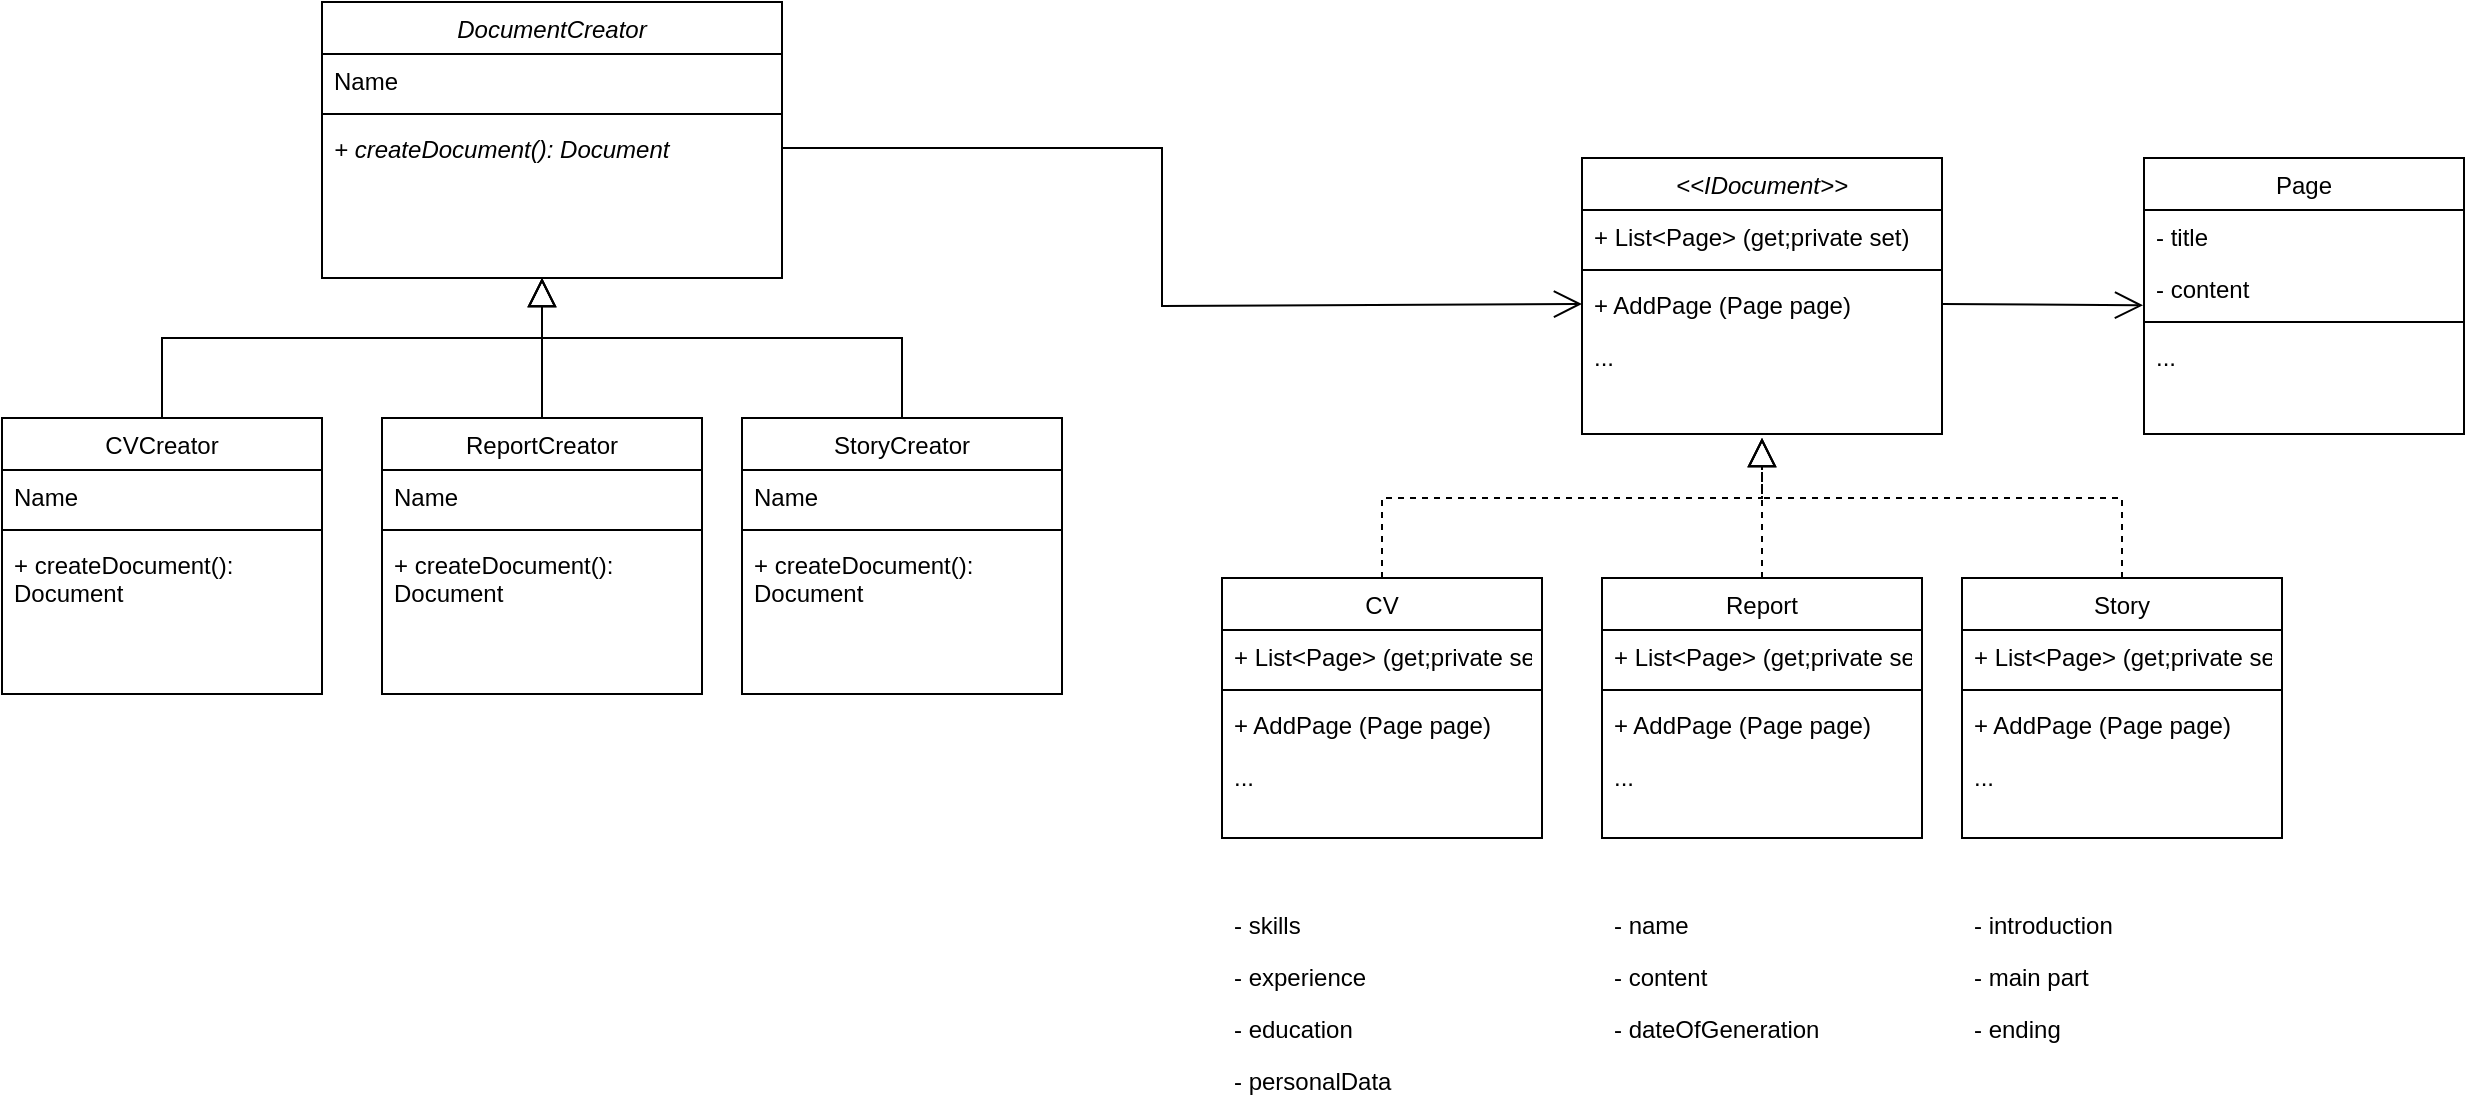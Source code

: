 <mxfile version="12.9.4"><diagram id="C5RBs43oDa-KdzZeNtuy" name="Page-1"><mxGraphModel dx="1449" dy="788" grid="1" gridSize="10" guides="1" tooltips="1" connect="1" arrows="1" fold="1" page="1" pageScale="1" pageWidth="827" pageHeight="1169" math="0" shadow="0"><root><mxCell id="WIyWlLk6GJQsqaUBKTNV-0"/><mxCell id="WIyWlLk6GJQsqaUBKTNV-1" parent="WIyWlLk6GJQsqaUBKTNV-0"/><mxCell id="Hbs39HT5I-zujvkS1xhL-0" value="CV" style="swimlane;fontStyle=0;align=center;verticalAlign=top;childLayout=stackLayout;horizontal=1;startSize=26;horizontalStack=0;resizeParent=1;resizeLast=0;collapsible=1;marginBottom=0;rounded=0;shadow=0;strokeWidth=1;" vertex="1" parent="WIyWlLk6GJQsqaUBKTNV-1"><mxGeometry x="780" y="410" width="160" height="130" as="geometry"><mxRectangle x="230" y="140" width="160" height="26" as="alternateBounds"/></mxGeometry></mxCell><mxCell id="Hbs39HT5I-zujvkS1xhL-79" value="+ List&lt;Page&gt; (get;private set)" style="text;align=left;verticalAlign=top;spacingLeft=4;spacingRight=4;overflow=hidden;rotatable=0;points=[[0,0.5],[1,0.5]];portConstraint=eastwest;" vertex="1" parent="Hbs39HT5I-zujvkS1xhL-0"><mxGeometry y="26" width="160" height="26" as="geometry"/></mxCell><mxCell id="Hbs39HT5I-zujvkS1xhL-4" value="" style="line;html=1;strokeWidth=1;align=left;verticalAlign=middle;spacingTop=-1;spacingLeft=3;spacingRight=3;rotatable=0;labelPosition=right;points=[];portConstraint=eastwest;" vertex="1" parent="Hbs39HT5I-zujvkS1xhL-0"><mxGeometry y="52" width="160" height="8" as="geometry"/></mxCell><mxCell id="Hbs39HT5I-zujvkS1xhL-82" value="+ AddPage (Page page)" style="text;align=left;verticalAlign=top;spacingLeft=4;spacingRight=4;overflow=hidden;rotatable=0;points=[[0,0.5],[1,0.5]];portConstraint=eastwest;" vertex="1" parent="Hbs39HT5I-zujvkS1xhL-0"><mxGeometry y="60" width="160" height="26" as="geometry"/></mxCell><mxCell id="Hbs39HT5I-zujvkS1xhL-5" value="..." style="text;align=left;verticalAlign=top;spacingLeft=4;spacingRight=4;overflow=hidden;rotatable=0;points=[[0,0.5],[1,0.5]];portConstraint=eastwest;" vertex="1" parent="Hbs39HT5I-zujvkS1xhL-0"><mxGeometry y="86" width="160" height="26" as="geometry"/></mxCell><mxCell id="Hbs39HT5I-zujvkS1xhL-6" value="Report" style="swimlane;fontStyle=0;align=center;verticalAlign=top;childLayout=stackLayout;horizontal=1;startSize=26;horizontalStack=0;resizeParent=1;resizeLast=0;collapsible=1;marginBottom=0;rounded=0;shadow=0;strokeWidth=1;" vertex="1" parent="WIyWlLk6GJQsqaUBKTNV-1"><mxGeometry x="970" y="410" width="160" height="130" as="geometry"><mxRectangle x="230" y="140" width="160" height="26" as="alternateBounds"/></mxGeometry></mxCell><mxCell id="Hbs39HT5I-zujvkS1xhL-80" value="+ List&lt;Page&gt; (get;private set)" style="text;align=left;verticalAlign=top;spacingLeft=4;spacingRight=4;overflow=hidden;rotatable=0;points=[[0,0.5],[1,0.5]];portConstraint=eastwest;" vertex="1" parent="Hbs39HT5I-zujvkS1xhL-6"><mxGeometry y="26" width="160" height="26" as="geometry"/></mxCell><mxCell id="Hbs39HT5I-zujvkS1xhL-10" value="" style="line;html=1;strokeWidth=1;align=left;verticalAlign=middle;spacingTop=-1;spacingLeft=3;spacingRight=3;rotatable=0;labelPosition=right;points=[];portConstraint=eastwest;" vertex="1" parent="Hbs39HT5I-zujvkS1xhL-6"><mxGeometry y="52" width="160" height="8" as="geometry"/></mxCell><mxCell id="Hbs39HT5I-zujvkS1xhL-83" value="+ AddPage (Page page)" style="text;align=left;verticalAlign=top;spacingLeft=4;spacingRight=4;overflow=hidden;rotatable=0;points=[[0,0.5],[1,0.5]];portConstraint=eastwest;" vertex="1" parent="Hbs39HT5I-zujvkS1xhL-6"><mxGeometry y="60" width="160" height="26" as="geometry"/></mxCell><mxCell id="Hbs39HT5I-zujvkS1xhL-11" value="..." style="text;align=left;verticalAlign=top;spacingLeft=4;spacingRight=4;overflow=hidden;rotatable=0;points=[[0,0.5],[1,0.5]];portConstraint=eastwest;" vertex="1" parent="Hbs39HT5I-zujvkS1xhL-6"><mxGeometry y="86" width="160" height="26" as="geometry"/></mxCell><mxCell id="Hbs39HT5I-zujvkS1xhL-12" value="Story" style="swimlane;fontStyle=0;align=center;verticalAlign=top;childLayout=stackLayout;horizontal=1;startSize=26;horizontalStack=0;resizeParent=1;resizeLast=0;collapsible=1;marginBottom=0;rounded=0;shadow=0;strokeWidth=1;" vertex="1" parent="WIyWlLk6GJQsqaUBKTNV-1"><mxGeometry x="1150" y="410" width="160" height="130" as="geometry"><mxRectangle x="230" y="140" width="160" height="26" as="alternateBounds"/></mxGeometry></mxCell><mxCell id="Hbs39HT5I-zujvkS1xhL-81" value="+ List&lt;Page&gt; (get;private set)" style="text;align=left;verticalAlign=top;spacingLeft=4;spacingRight=4;overflow=hidden;rotatable=0;points=[[0,0.5],[1,0.5]];portConstraint=eastwest;" vertex="1" parent="Hbs39HT5I-zujvkS1xhL-12"><mxGeometry y="26" width="160" height="26" as="geometry"/></mxCell><mxCell id="Hbs39HT5I-zujvkS1xhL-16" value="" style="line;html=1;strokeWidth=1;align=left;verticalAlign=middle;spacingTop=-1;spacingLeft=3;spacingRight=3;rotatable=0;labelPosition=right;points=[];portConstraint=eastwest;" vertex="1" parent="Hbs39HT5I-zujvkS1xhL-12"><mxGeometry y="52" width="160" height="8" as="geometry"/></mxCell><mxCell id="Hbs39HT5I-zujvkS1xhL-84" value="+ AddPage (Page page)" style="text;align=left;verticalAlign=top;spacingLeft=4;spacingRight=4;overflow=hidden;rotatable=0;points=[[0,0.5],[1,0.5]];portConstraint=eastwest;" vertex="1" parent="Hbs39HT5I-zujvkS1xhL-12"><mxGeometry y="60" width="160" height="26" as="geometry"/></mxCell><mxCell id="Hbs39HT5I-zujvkS1xhL-17" value="..." style="text;align=left;verticalAlign=top;spacingLeft=4;spacingRight=4;overflow=hidden;rotatable=0;points=[[0,0.5],[1,0.5]];portConstraint=eastwest;" vertex="1" parent="Hbs39HT5I-zujvkS1xhL-12"><mxGeometry y="86" width="160" height="26" as="geometry"/></mxCell><mxCell id="Hbs39HT5I-zujvkS1xhL-26" value="" style="endArrow=block;dashed=1;endFill=0;endSize=12;html=1;" edge="1" parent="WIyWlLk6GJQsqaUBKTNV-1" source="Hbs39HT5I-zujvkS1xhL-6"><mxGeometry width="160" relative="1" as="geometry"><mxPoint x="990" y="470" as="sourcePoint"/><mxPoint x="1050" y="340" as="targetPoint"/></mxGeometry></mxCell><mxCell id="Hbs39HT5I-zujvkS1xhL-27" value="" style="endArrow=block;dashed=1;endFill=0;endSize=12;html=1;exitX=0.5;exitY=0;exitDx=0;exitDy=0;rounded=0;" edge="1" parent="WIyWlLk6GJQsqaUBKTNV-1" source="Hbs39HT5I-zujvkS1xhL-12"><mxGeometry width="160" relative="1" as="geometry"><mxPoint x="1060" y="420" as="sourcePoint"/><mxPoint x="1050" y="340" as="targetPoint"/><Array as="points"><mxPoint x="1230" y="370"/><mxPoint x="1050" y="370"/></Array></mxGeometry></mxCell><mxCell id="Hbs39HT5I-zujvkS1xhL-28" value="" style="endArrow=block;dashed=1;endFill=0;endSize=12;html=1;exitX=0.5;exitY=0;exitDx=0;exitDy=0;rounded=0;" edge="1" parent="WIyWlLk6GJQsqaUBKTNV-1" source="Hbs39HT5I-zujvkS1xhL-0"><mxGeometry width="160" relative="1" as="geometry"><mxPoint x="1230" y="410" as="sourcePoint"/><mxPoint x="1050" y="340" as="targetPoint"/><Array as="points"><mxPoint x="860" y="370"/><mxPoint x="1050" y="370"/></Array></mxGeometry></mxCell><mxCell id="Hbs39HT5I-zujvkS1xhL-43" value="" style="endArrow=block;endFill=0;endSize=12;html=1;" edge="1" parent="WIyWlLk6GJQsqaUBKTNV-1" source="Hbs39HT5I-zujvkS1xhL-35"><mxGeometry width="160" relative="1" as="geometry"><mxPoint x="380" y="390" as="sourcePoint"/><mxPoint x="440" y="260" as="targetPoint"/></mxGeometry></mxCell><mxCell id="Hbs39HT5I-zujvkS1xhL-44" value="" style="endArrow=block;endFill=0;endSize=12;html=1;exitX=0.5;exitY=0;exitDx=0;exitDy=0;rounded=0;" edge="1" parent="WIyWlLk6GJQsqaUBKTNV-1" source="Hbs39HT5I-zujvkS1xhL-39"><mxGeometry width="160" relative="1" as="geometry"><mxPoint x="450" y="340" as="sourcePoint"/><mxPoint x="440" y="260" as="targetPoint"/><Array as="points"><mxPoint x="620" y="290"/><mxPoint x="440" y="290"/></Array></mxGeometry></mxCell><mxCell id="Hbs39HT5I-zujvkS1xhL-45" value="" style="endArrow=block;endFill=0;endSize=12;html=1;exitX=0.5;exitY=0;exitDx=0;exitDy=0;rounded=0;" edge="1" parent="WIyWlLk6GJQsqaUBKTNV-1" source="Hbs39HT5I-zujvkS1xhL-31"><mxGeometry width="160" relative="1" as="geometry"><mxPoint x="620" y="330" as="sourcePoint"/><mxPoint x="440" y="260" as="targetPoint"/><Array as="points"><mxPoint x="250" y="290"/><mxPoint x="440" y="290"/></Array></mxGeometry></mxCell><mxCell id="Hbs39HT5I-zujvkS1xhL-18" value="DocumentCreator" style="swimlane;fontStyle=2;align=center;verticalAlign=top;childLayout=stackLayout;horizontal=1;startSize=26;horizontalStack=0;resizeParent=1;resizeLast=0;collapsible=1;marginBottom=0;rounded=0;shadow=0;strokeWidth=1;" vertex="1" parent="WIyWlLk6GJQsqaUBKTNV-1"><mxGeometry x="330" y="122" width="230" height="138" as="geometry"><mxRectangle x="230" y="140" width="160" height="26" as="alternateBounds"/></mxGeometry></mxCell><mxCell id="Hbs39HT5I-zujvkS1xhL-19" value="Name" style="text;align=left;verticalAlign=top;spacingLeft=4;spacingRight=4;overflow=hidden;rotatable=0;points=[[0,0.5],[1,0.5]];portConstraint=eastwest;" vertex="1" parent="Hbs39HT5I-zujvkS1xhL-18"><mxGeometry y="26" width="230" height="26" as="geometry"/></mxCell><mxCell id="Hbs39HT5I-zujvkS1xhL-20" value="" style="line;html=1;strokeWidth=1;align=left;verticalAlign=middle;spacingTop=-1;spacingLeft=3;spacingRight=3;rotatable=0;labelPosition=right;points=[];portConstraint=eastwest;" vertex="1" parent="Hbs39HT5I-zujvkS1xhL-18"><mxGeometry y="52" width="230" height="8" as="geometry"/></mxCell><mxCell id="Hbs39HT5I-zujvkS1xhL-21" value="+ createDocument(): Document" style="text;align=left;verticalAlign=top;spacingLeft=4;spacingRight=4;overflow=hidden;rotatable=0;points=[[0,0.5],[1,0.5]];portConstraint=eastwest;fontStyle=2" vertex="1" parent="Hbs39HT5I-zujvkS1xhL-18"><mxGeometry y="60" width="230" height="26" as="geometry"/></mxCell><mxCell id="Hbs39HT5I-zujvkS1xhL-31" value="CVCreator" style="swimlane;fontStyle=0;align=center;verticalAlign=top;childLayout=stackLayout;horizontal=1;startSize=26;horizontalStack=0;resizeParent=1;resizeLast=0;collapsible=1;marginBottom=0;rounded=0;shadow=0;strokeWidth=1;" vertex="1" parent="WIyWlLk6GJQsqaUBKTNV-1"><mxGeometry x="170" y="330" width="160" height="138" as="geometry"><mxRectangle x="230" y="140" width="160" height="26" as="alternateBounds"/></mxGeometry></mxCell><mxCell id="Hbs39HT5I-zujvkS1xhL-32" value="Name" style="text;align=left;verticalAlign=top;spacingLeft=4;spacingRight=4;overflow=hidden;rotatable=0;points=[[0,0.5],[1,0.5]];portConstraint=eastwest;" vertex="1" parent="Hbs39HT5I-zujvkS1xhL-31"><mxGeometry y="26" width="160" height="26" as="geometry"/></mxCell><mxCell id="Hbs39HT5I-zujvkS1xhL-33" value="" style="line;html=1;strokeWidth=1;align=left;verticalAlign=middle;spacingTop=-1;spacingLeft=3;spacingRight=3;rotatable=0;labelPosition=right;points=[];portConstraint=eastwest;" vertex="1" parent="Hbs39HT5I-zujvkS1xhL-31"><mxGeometry y="52" width="160" height="8" as="geometry"/></mxCell><mxCell id="Hbs39HT5I-zujvkS1xhL-34" value="+ createDocument():&#xA;Document" style="text;align=left;verticalAlign=top;spacingLeft=4;spacingRight=4;overflow=hidden;rotatable=0;points=[[0,0.5],[1,0.5]];portConstraint=eastwest;" vertex="1" parent="Hbs39HT5I-zujvkS1xhL-31"><mxGeometry y="60" width="160" height="40" as="geometry"/></mxCell><mxCell id="Hbs39HT5I-zujvkS1xhL-35" value="ReportCreator" style="swimlane;fontStyle=0;align=center;verticalAlign=top;childLayout=stackLayout;horizontal=1;startSize=26;horizontalStack=0;resizeParent=1;resizeLast=0;collapsible=1;marginBottom=0;rounded=0;shadow=0;strokeWidth=1;" vertex="1" parent="WIyWlLk6GJQsqaUBKTNV-1"><mxGeometry x="360" y="330" width="160" height="138" as="geometry"><mxRectangle x="230" y="140" width="160" height="26" as="alternateBounds"/></mxGeometry></mxCell><mxCell id="Hbs39HT5I-zujvkS1xhL-36" value="Name" style="text;align=left;verticalAlign=top;spacingLeft=4;spacingRight=4;overflow=hidden;rotatable=0;points=[[0,0.5],[1,0.5]];portConstraint=eastwest;" vertex="1" parent="Hbs39HT5I-zujvkS1xhL-35"><mxGeometry y="26" width="160" height="26" as="geometry"/></mxCell><mxCell id="Hbs39HT5I-zujvkS1xhL-37" value="" style="line;html=1;strokeWidth=1;align=left;verticalAlign=middle;spacingTop=-1;spacingLeft=3;spacingRight=3;rotatable=0;labelPosition=right;points=[];portConstraint=eastwest;" vertex="1" parent="Hbs39HT5I-zujvkS1xhL-35"><mxGeometry y="52" width="160" height="8" as="geometry"/></mxCell><mxCell id="Hbs39HT5I-zujvkS1xhL-62" value="+ createDocument():&#xA;Document" style="text;align=left;verticalAlign=top;spacingLeft=4;spacingRight=4;overflow=hidden;rotatable=0;points=[[0,0.5],[1,0.5]];portConstraint=eastwest;" vertex="1" parent="Hbs39HT5I-zujvkS1xhL-35"><mxGeometry y="60" width="160" height="40" as="geometry"/></mxCell><mxCell id="Hbs39HT5I-zujvkS1xhL-39" value="StoryCreator" style="swimlane;fontStyle=0;align=center;verticalAlign=top;childLayout=stackLayout;horizontal=1;startSize=26;horizontalStack=0;resizeParent=1;resizeLast=0;collapsible=1;marginBottom=0;rounded=0;shadow=0;strokeWidth=1;" vertex="1" parent="WIyWlLk6GJQsqaUBKTNV-1"><mxGeometry x="540" y="330" width="160" height="138" as="geometry"><mxRectangle x="230" y="140" width="160" height="26" as="alternateBounds"/></mxGeometry></mxCell><mxCell id="Hbs39HT5I-zujvkS1xhL-40" value="Name" style="text;align=left;verticalAlign=top;spacingLeft=4;spacingRight=4;overflow=hidden;rotatable=0;points=[[0,0.5],[1,0.5]];portConstraint=eastwest;" vertex="1" parent="Hbs39HT5I-zujvkS1xhL-39"><mxGeometry y="26" width="160" height="26" as="geometry"/></mxCell><mxCell id="Hbs39HT5I-zujvkS1xhL-41" value="" style="line;html=1;strokeWidth=1;align=left;verticalAlign=middle;spacingTop=-1;spacingLeft=3;spacingRight=3;rotatable=0;labelPosition=right;points=[];portConstraint=eastwest;" vertex="1" parent="Hbs39HT5I-zujvkS1xhL-39"><mxGeometry y="52" width="160" height="8" as="geometry"/></mxCell><mxCell id="Hbs39HT5I-zujvkS1xhL-63" value="+ createDocument():&#xA;Document" style="text;align=left;verticalAlign=top;spacingLeft=4;spacingRight=4;overflow=hidden;rotatable=0;points=[[0,0.5],[1,0.5]];portConstraint=eastwest;" vertex="1" parent="Hbs39HT5I-zujvkS1xhL-39"><mxGeometry y="60" width="160" height="40" as="geometry"/></mxCell><mxCell id="Hbs39HT5I-zujvkS1xhL-61" value="" style="endArrow=open;endFill=1;endSize=12;html=1;exitX=1;exitY=0.5;exitDx=0;exitDy=0;rounded=0;entryX=0;entryY=0.5;entryDx=0;entryDy=0;" edge="1" parent="WIyWlLk6GJQsqaUBKTNV-1" source="Hbs39HT5I-zujvkS1xhL-21" target="Hbs39HT5I-zujvkS1xhL-76"><mxGeometry width="160" relative="1" as="geometry"><mxPoint x="550" y="490" as="sourcePoint"/><mxPoint x="970" y="274" as="targetPoint"/><Array as="points"><mxPoint x="750" y="195"/><mxPoint x="750" y="274"/></Array></mxGeometry></mxCell><mxCell id="Hbs39HT5I-zujvkS1xhL-72" value="Page" style="swimlane;fontStyle=0;align=center;verticalAlign=top;childLayout=stackLayout;horizontal=1;startSize=26;horizontalStack=0;resizeParent=1;resizeLast=0;collapsible=1;marginBottom=0;rounded=0;shadow=0;strokeWidth=1;" vertex="1" parent="WIyWlLk6GJQsqaUBKTNV-1"><mxGeometry x="1241" y="200" width="160" height="138" as="geometry"><mxRectangle x="230" y="140" width="160" height="26" as="alternateBounds"/></mxGeometry></mxCell><mxCell id="Hbs39HT5I-zujvkS1xhL-73" value="- title" style="text;align=left;verticalAlign=top;spacingLeft=4;spacingRight=4;overflow=hidden;rotatable=0;points=[[0,0.5],[1,0.5]];portConstraint=eastwest;" vertex="1" parent="Hbs39HT5I-zujvkS1xhL-72"><mxGeometry y="26" width="160" height="26" as="geometry"/></mxCell><mxCell id="Hbs39HT5I-zujvkS1xhL-78" value="- content" style="text;align=left;verticalAlign=top;spacingLeft=4;spacingRight=4;overflow=hidden;rotatable=0;points=[[0,0.5],[1,0.5]];portConstraint=eastwest;" vertex="1" parent="Hbs39HT5I-zujvkS1xhL-72"><mxGeometry y="52" width="160" height="26" as="geometry"/></mxCell><mxCell id="Hbs39HT5I-zujvkS1xhL-74" value="" style="line;html=1;strokeWidth=1;align=left;verticalAlign=middle;spacingTop=-1;spacingLeft=3;spacingRight=3;rotatable=0;labelPosition=right;points=[];portConstraint=eastwest;" vertex="1" parent="Hbs39HT5I-zujvkS1xhL-72"><mxGeometry y="78" width="160" height="8" as="geometry"/></mxCell><mxCell id="Hbs39HT5I-zujvkS1xhL-75" value="..." style="text;align=left;verticalAlign=top;spacingLeft=4;spacingRight=4;overflow=hidden;rotatable=0;points=[[0,0.5],[1,0.5]];portConstraint=eastwest;" vertex="1" parent="Hbs39HT5I-zujvkS1xhL-72"><mxGeometry y="86" width="160" height="26" as="geometry"/></mxCell><mxCell id="Hbs39HT5I-zujvkS1xhL-77" value="" style="endArrow=open;endFill=1;endSize=12;html=1;exitX=1;exitY=0.5;exitDx=0;exitDy=0;rounded=0;entryX=-0.003;entryY=0.833;entryDx=0;entryDy=0;entryPerimeter=0;" edge="1" parent="WIyWlLk6GJQsqaUBKTNV-1" source="Hbs39HT5I-zujvkS1xhL-76" target="Hbs39HT5I-zujvkS1xhL-78"><mxGeometry width="160" relative="1" as="geometry"><mxPoint x="570" y="205" as="sourcePoint"/><mxPoint x="980" y="284" as="targetPoint"/><Array as="points"/></mxGeometry></mxCell><mxCell id="Hbs39HT5I-zujvkS1xhL-22" value="&lt;&lt;IDocument&gt;&gt;" style="swimlane;fontStyle=2;align=center;verticalAlign=top;childLayout=stackLayout;horizontal=1;startSize=26;horizontalStack=0;resizeParent=1;resizeLast=0;collapsible=1;marginBottom=0;rounded=0;shadow=0;strokeWidth=1;" vertex="1" parent="WIyWlLk6GJQsqaUBKTNV-1"><mxGeometry x="960" y="200" width="180" height="138" as="geometry"><mxRectangle x="230" y="140" width="160" height="26" as="alternateBounds"/></mxGeometry></mxCell><mxCell id="Hbs39HT5I-zujvkS1xhL-23" value="+ List&lt;Page&gt; (get;private set)" style="text;align=left;verticalAlign=top;spacingLeft=4;spacingRight=4;overflow=hidden;rotatable=0;points=[[0,0.5],[1,0.5]];portConstraint=eastwest;" vertex="1" parent="Hbs39HT5I-zujvkS1xhL-22"><mxGeometry y="26" width="180" height="26" as="geometry"/></mxCell><mxCell id="Hbs39HT5I-zujvkS1xhL-24" value="" style="line;html=1;strokeWidth=1;align=left;verticalAlign=middle;spacingTop=-1;spacingLeft=3;spacingRight=3;rotatable=0;labelPosition=right;points=[];portConstraint=eastwest;" vertex="1" parent="Hbs39HT5I-zujvkS1xhL-22"><mxGeometry y="52" width="180" height="8" as="geometry"/></mxCell><mxCell id="Hbs39HT5I-zujvkS1xhL-76" value="+ AddPage (Page page)" style="text;align=left;verticalAlign=top;spacingLeft=4;spacingRight=4;overflow=hidden;rotatable=0;points=[[0,0.5],[1,0.5]];portConstraint=eastwest;" vertex="1" parent="Hbs39HT5I-zujvkS1xhL-22"><mxGeometry y="60" width="180" height="26" as="geometry"/></mxCell><mxCell id="Hbs39HT5I-zujvkS1xhL-25" value="..." style="text;align=left;verticalAlign=top;spacingLeft=4;spacingRight=4;overflow=hidden;rotatable=0;points=[[0,0.5],[1,0.5]];portConstraint=eastwest;" vertex="1" parent="Hbs39HT5I-zujvkS1xhL-22"><mxGeometry y="86" width="180" height="26" as="geometry"/></mxCell><mxCell id="Hbs39HT5I-zujvkS1xhL-1" value="- skills" style="text;align=left;verticalAlign=top;spacingLeft=4;spacingRight=4;overflow=hidden;rotatable=0;points=[[0,0.5],[1,0.5]];portConstraint=eastwest;" vertex="1" parent="WIyWlLk6GJQsqaUBKTNV-1"><mxGeometry x="780" y="570" width="160" height="26" as="geometry"/></mxCell><mxCell id="Hbs39HT5I-zujvkS1xhL-66" value="- personalData" style="text;align=left;verticalAlign=top;spacingLeft=4;spacingRight=4;overflow=hidden;rotatable=0;points=[[0,0.5],[1,0.5]];portConstraint=eastwest;" vertex="1" parent="WIyWlLk6GJQsqaUBKTNV-1"><mxGeometry x="780" y="648" width="160" height="26" as="geometry"/></mxCell><mxCell id="Hbs39HT5I-zujvkS1xhL-67" value="- education" style="text;align=left;verticalAlign=top;spacingLeft=4;spacingRight=4;overflow=hidden;rotatable=0;points=[[0,0.5],[1,0.5]];portConstraint=eastwest;" vertex="1" parent="WIyWlLk6GJQsqaUBKTNV-1"><mxGeometry x="780" y="622" width="160" height="26" as="geometry"/></mxCell><mxCell id="Hbs39HT5I-zujvkS1xhL-65" value="- experience" style="text;align=left;verticalAlign=top;spacingLeft=4;spacingRight=4;overflow=hidden;rotatable=0;points=[[0,0.5],[1,0.5]];portConstraint=eastwest;" vertex="1" parent="WIyWlLk6GJQsqaUBKTNV-1"><mxGeometry x="780" y="596" width="160" height="26" as="geometry"/></mxCell><mxCell id="Hbs39HT5I-zujvkS1xhL-71" value="- dateOfGeneration" style="text;align=left;verticalAlign=top;spacingLeft=4;spacingRight=4;overflow=hidden;rotatable=0;points=[[0,0.5],[1,0.5]];portConstraint=eastwest;" vertex="1" parent="WIyWlLk6GJQsqaUBKTNV-1"><mxGeometry x="970" y="622" width="160" height="26" as="geometry"/></mxCell><mxCell id="Hbs39HT5I-zujvkS1xhL-70" value="- content" style="text;align=left;verticalAlign=top;spacingLeft=4;spacingRight=4;overflow=hidden;rotatable=0;points=[[0,0.5],[1,0.5]];portConstraint=eastwest;" vertex="1" parent="WIyWlLk6GJQsqaUBKTNV-1"><mxGeometry x="970" y="596" width="160" height="26" as="geometry"/></mxCell><mxCell id="Hbs39HT5I-zujvkS1xhL-7" value="- name" style="text;align=left;verticalAlign=top;spacingLeft=4;spacingRight=4;overflow=hidden;rotatable=0;points=[[0,0.5],[1,0.5]];portConstraint=eastwest;" vertex="1" parent="WIyWlLk6GJQsqaUBKTNV-1"><mxGeometry x="970" y="570" width="160" height="26" as="geometry"/></mxCell><mxCell id="Hbs39HT5I-zujvkS1xhL-13" value="- introduction" style="text;align=left;verticalAlign=top;spacingLeft=4;spacingRight=4;overflow=hidden;rotatable=0;points=[[0,0.5],[1,0.5]];portConstraint=eastwest;" vertex="1" parent="WIyWlLk6GJQsqaUBKTNV-1"><mxGeometry x="1150" y="570" width="160" height="26" as="geometry"/></mxCell><mxCell id="Hbs39HT5I-zujvkS1xhL-68" value="- main part" style="text;align=left;verticalAlign=top;spacingLeft=4;spacingRight=4;overflow=hidden;rotatable=0;points=[[0,0.5],[1,0.5]];portConstraint=eastwest;" vertex="1" parent="WIyWlLk6GJQsqaUBKTNV-1"><mxGeometry x="1150" y="596" width="160" height="26" as="geometry"/></mxCell><mxCell id="Hbs39HT5I-zujvkS1xhL-69" value="- ending" style="text;align=left;verticalAlign=top;spacingLeft=4;spacingRight=4;overflow=hidden;rotatable=0;points=[[0,0.5],[1,0.5]];portConstraint=eastwest;" vertex="1" parent="WIyWlLk6GJQsqaUBKTNV-1"><mxGeometry x="1150" y="622" width="160" height="26" as="geometry"/></mxCell></root></mxGraphModel></diagram></mxfile>